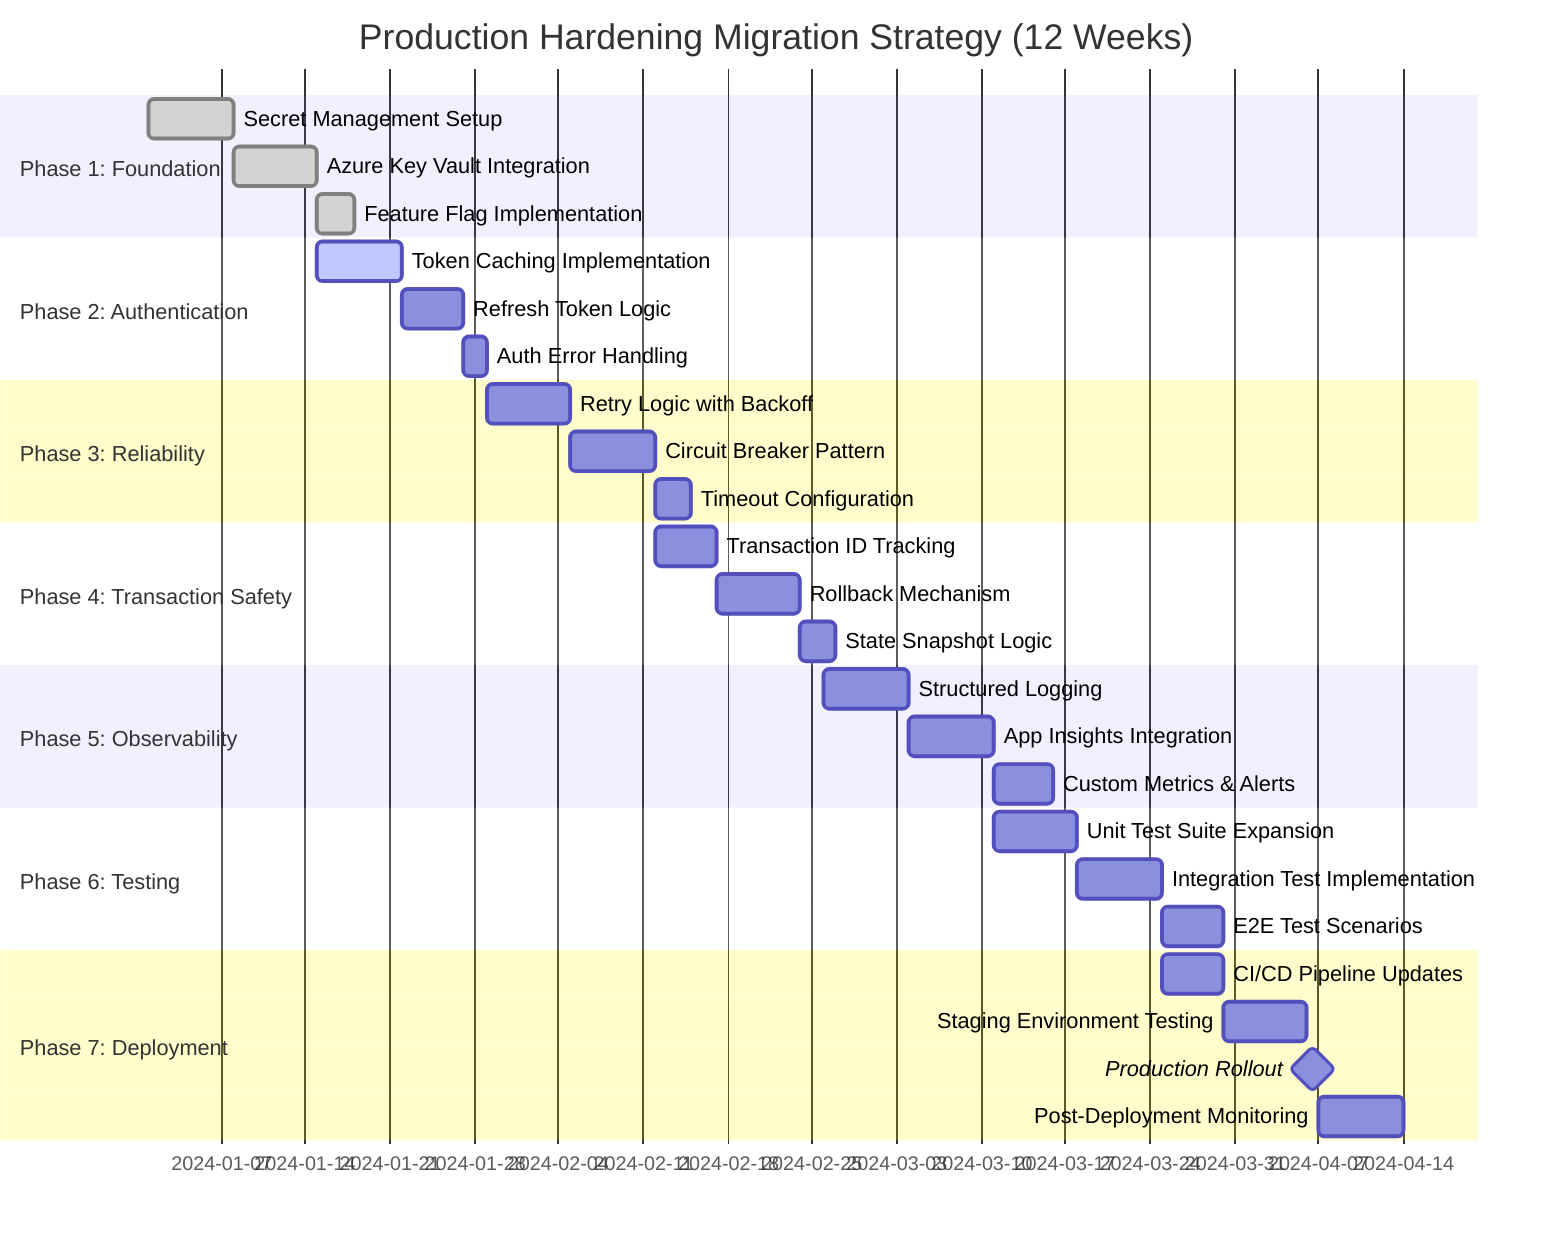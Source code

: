 gantt
    title Production Hardening Migration Strategy (12 Weeks)
    dateFormat YYYY-MM-DD
    
    section Phase 1: Foundation
    Secret Management Setup           :done, p1a, 2024-01-01, 1w
    Azure Key Vault Integration       :done, p1b, after p1a, 1w
    Feature Flag Implementation       :done, p1c, after p1b, 3d
    
    section Phase 2: Authentication
    Token Caching Implementation      :active, p2a, 2024-01-15, 1w
    Refresh Token Logic               :p2b, after p2a, 5d
    Auth Error Handling               :p2c, after p2b, 2d
    
    section Phase 3: Reliability
    Retry Logic with Backoff          :p3a, 2024-01-29, 1w
    Circuit Breaker Pattern           :p3b, after p3a, 1w
    Timeout Configuration             :p3c, after p3b, 3d
    
    section Phase 4: Transaction Safety
    Transaction ID Tracking           :p4a, 2024-02-12, 5d
    Rollback Mechanism                :p4b, after p4a, 1w
    State Snapshot Logic              :p4c, after p4b, 3d
    
    section Phase 5: Observability
    Structured Logging                :p5a, 2024-02-26, 1w
    App Insights Integration          :p5b, after p5a, 1w
    Custom Metrics & Alerts           :p5c, after p5b, 5d
    
    section Phase 6: Testing
    Unit Test Suite Expansion         :p6a, 2024-03-11, 1w
    Integration Test Implementation   :p6b, after p6a, 1w
    E2E Test Scenarios                :p6c, after p6b, 5d
    
    section Phase 7: Deployment
    CI/CD Pipeline Updates            :p7a, 2024-03-25, 5d
    Staging Environment Testing       :p7b, after p7a, 1w
    Production Rollout                :milestone, p7c, after p7b, 1d
    Post-Deployment Monitoring        :p7d, after p7c, 1w